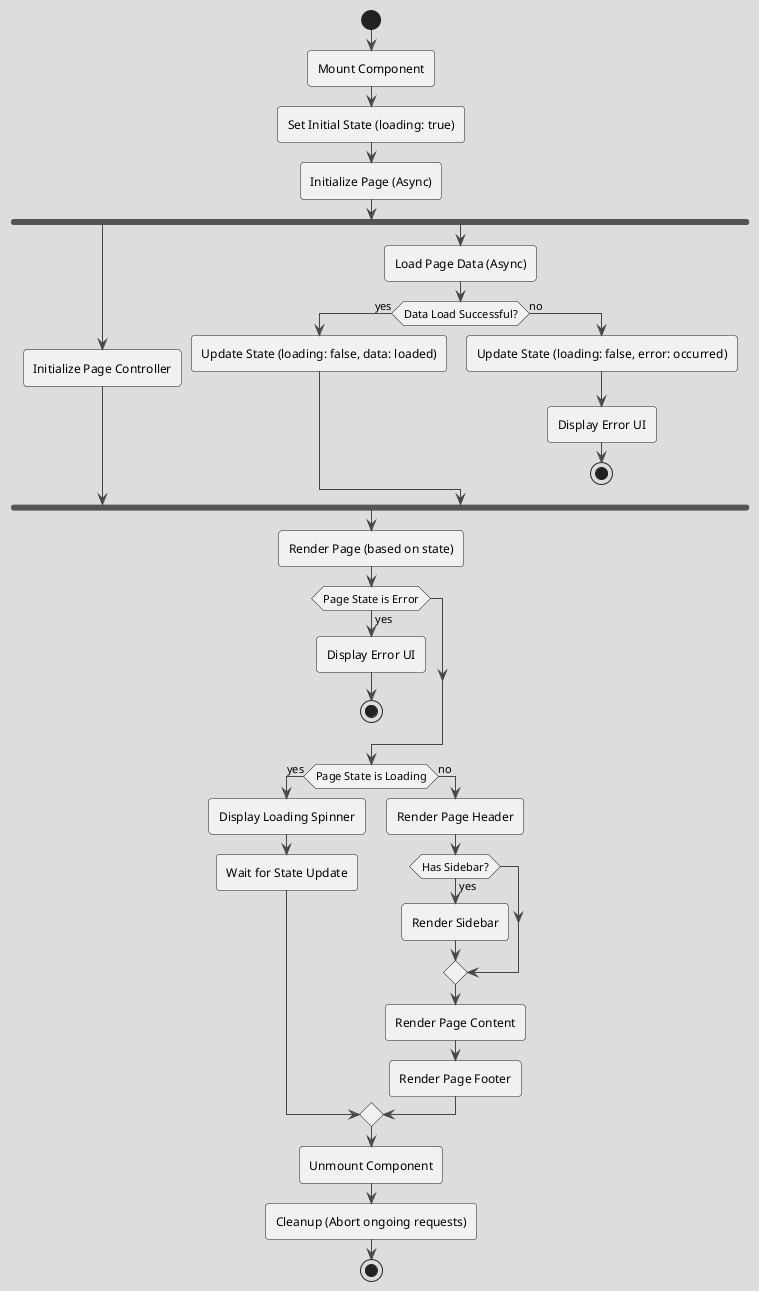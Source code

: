 @startuml
!theme toy

start
:Mount Component;
:Set Initial State (loading: true);

:Initialize Page (Async);
fork
  :Initialize Page Controller;
fork again
  :Load Page Data (Async);
  if (Data Load Successful?) then (yes)
    :Update State (loading: false, data: loaded);
  else (no)
    :Update State (loading: false, error: occurred);
    :Display Error UI;
    stop
  endif
end fork

:Render Page (based on state);
if (Page State is Error) then (yes)
  :Display Error UI;
  stop
endif
if (Page State is Loading) then (yes)
  :Display Loading Spinner;
  :Wait for State Update;
else (no)
  :Render Page Header;
  if (Has Sidebar?) then (yes)
    :Render Sidebar;
  endif
  :Render Page Content;
  :Render Page Footer;
endif

:Unmount Component;
:Cleanup (Abort ongoing requests);
stop

@enduml